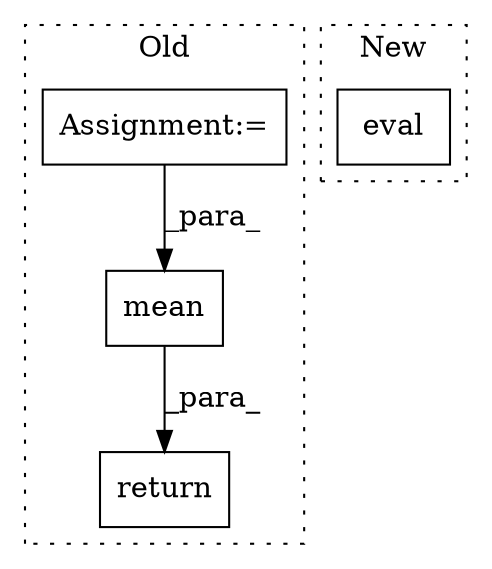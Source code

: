 digraph G {
subgraph cluster0 {
1 [label="mean" a="32" s="6615,6626" l="5,1" shape="box"];
3 [label="Assignment:=" a="7" s="6263" l="1" shape="box"];
4 [label="return" a="41" s="6602" l="7" shape="box"];
label = "Old";
style="dotted";
}
subgraph cluster1 {
2 [label="eval" a="32" s="5984" l="6" shape="box"];
label = "New";
style="dotted";
}
1 -> 4 [label="_para_"];
3 -> 1 [label="_para_"];
}